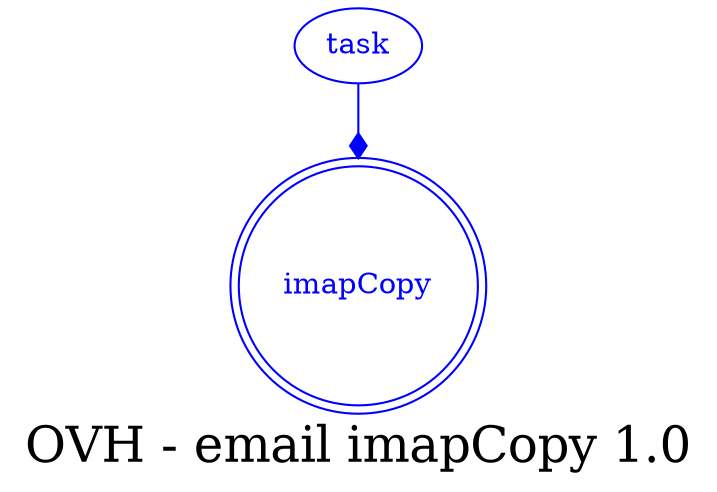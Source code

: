 digraph LexiconGraph {
graph[label="OVH - email imapCopy 1.0", fontsize=24]
splines=true
"imapCopy" [color=blue, fontcolor=blue, shape=doublecircle]
"task" -> "imapCopy" [color=blue, fontcolor=blue, arrowhead=diamond, arrowtail=none]
"task" [color=blue, fontcolor=blue, shape=ellipse]
}
